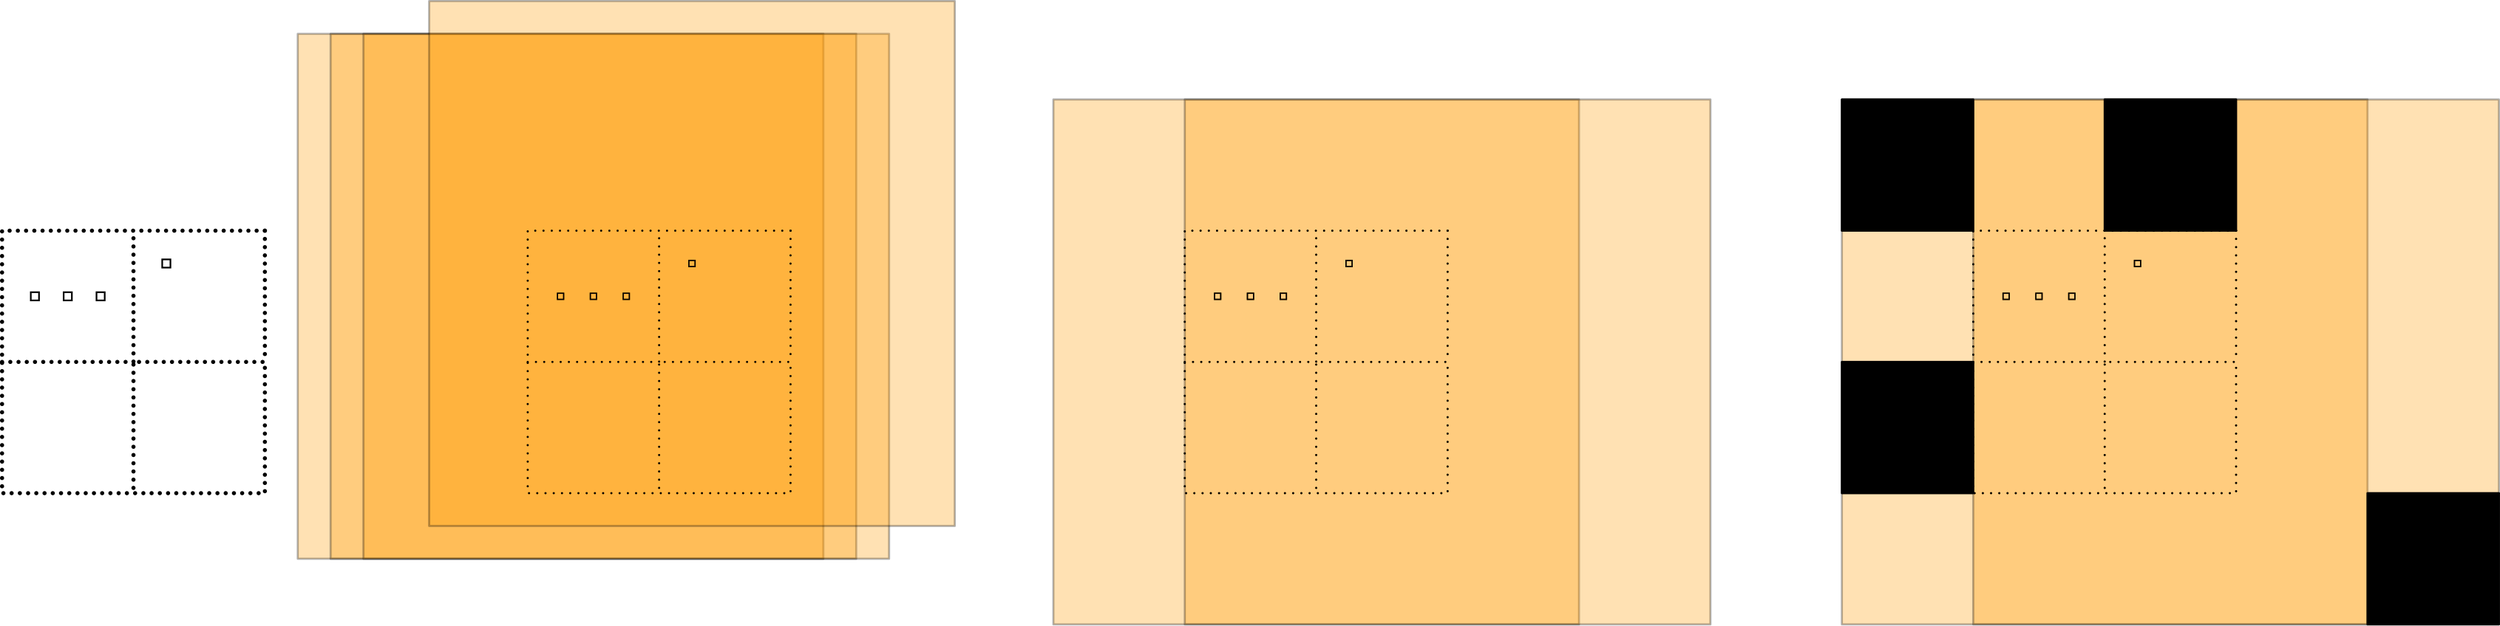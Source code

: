 <?xml version="1.0"?>
<!DOCTYPE ipe SYSTEM "ipe.dtd">
<ipe version="70206" creator="Ipe 7.2.7">
<info created="D:20180223160028" modified="D:20180223160121"/>
<ipestyle name="bettinacolors">
<color name="Bettina blue" value="0 0.4 0.796"/>
<color name="Bettina green" value="0.282 0.557 0"/>
<color name="Bettina yellow" value="1 0.604 0"/>
<color name="Bettina red" value="0.836 0 0.289"/>
</ipestyle>
<ipestyle name="tuecolors">
<color name="TUe red" value="0.967 0.192 0.192"/>
<color name="TUe cyan" value="0 0.635 0.871"/>
<color name="TUe blue" value="0 0.4 0.8"/>
<color name="TUe green" value="0.518 0.824 0"/>
<color name="TUe orange" value="1 0.604 0"/>
<color name="TUe darkred" value="0.839 0 0.29"/>
<color name="TUe darkpink" value="0.839 0 0.482"/>
<color name="TUe purple" value="0.678 0.125 0.678"/>
<color name="TUe darkblue" value="0.063 0.063 0.451"/>
<color name="TUe yellow" value="1 0.867 0"/>
<color name="TUe lime" value="0.808 0.875 0"/>
<color name="TUe aqua" value="0 0.675 0.51"/>
<color name="TUe marine" value="0 0.573 0.71"/>
</ipestyle>
<ipestyle name="extendedcolors">
<color name="CB light blue" value="0.651 0.807 0.89"/>
<color name="CB dark blue" value="0.121 0.47 0.705"/>
<color name="CB light green" value="0.698 0.874 0.541"/>
<color name="CB dark green" value="0.2 0.627 0.172"/>
<color name="CB light red" value="0.984 0.603 0.6"/>
<color name="CB dark red" value="0.89 0.102 0.109"/>
<color name="CB light orange" value="0.992 0.749 0.435"/>
<color name="CB dark orange" value="1 0.498 0"/>
<color name="CB light purple" value="0.792 0.698 0.839"/>
<color name="CB dark purple" value="0.415 0.239 0.603"/>
<color name="CB yellow" value="1 1 0.6"/>
<color name="CB brown" value="0.694 0.349 0.157"/>
<color name="CART 1" value="0.145 0.737 0.612"/>
<color name="CART 2" value="0.533 0.78 0.396"/>
<color name="CART 3" value="0.561 0.737 0.757"/>
<color name="CART 4" value="0.604 0.839 0.741"/>
<color name="CART 5" value="0.706 0.592 0.506"/>
<color name="CART 6" value="0.733 0.718 0.349"/>
<color name="CART 7" value="0.831 0.878 0.353"/>
<color name="CART 8" value="0.835 0.725 0.541"/>
<color name="CART 9" value="0.867 0.529 0.475"/>
<color name="CART 10" value="0.996 0.965 0.608"/>
<color name="CART 11" value="0.996 0.859 0.706"/>
<color name="CART 12" value="0.98 0.714 0.58"/>
<color name="CART 13" value="1 0.8 0.302"/>
<color name="Gray 0.0" value="0"/>
<color name="Gray 0.1" value="0.1"/>
<color name="Gray 0.2" value="0.2"/>
<color name="Gray 0.3" value="0.3"/>
<color name="Gray 0.4" value="0.4"/>
<color name="Gray 0.5" value="0.5"/>
<color name="Gray 0.6" value="0.6"/>
<color name="Gray 0.7" value="0.7"/>
<color name="Gray 0.8" value="0.8"/>
<color name="Gray 0.9" value="0.9"/>
<color name="Gray 1.0" value="1"/>
<dashstyle name="W dashed normal" value="[1 1.7] 0"/>
<dashstyle name="W dashed heavier" value="[2 3] 0"/>
<dashstyle name="W dashed fat" value="[3 5.1] 0"/>
<dashstyle name="W dashed ultrafat" value="[5 8.5] 0"/>
<dashstyle name="W dot normal" value="[0.01 0.8] 0"/>
<dashstyle name="W dot heavier" value="[0.01 1.6] 0"/>
<dashstyle name="W dot fat" value="[0.01 2.4] 0"/>
<dashstyle name="W dot ultrafat" value="[0.01 4] 0"/>
</ipestyle>
<ipestyle name="grids">
<gridsize name="1 pt" value="1"/>
<gridsize name="2 pts" value="2"/>
<gridsize name="4 pts" value="4"/>
<gridsize name="8 pts (~3 mm)" value="8"/>
<gridsize name="16 pts (~6 mm)" value="16"/>
<gridsize name="32 pts (~12 mm)" value="32"/>
<gridsize name="10 pts (~3.5 mm)" value="10"/>
<gridsize name="20 pts (~7 mm)" value="20"/>
<gridsize name="14 pts (~5 mm)" value="14"/>
<gridsize name="28 pts (~10 mm)" value="28"/>
<gridsize name="56 pts (~20 mm)" value="56"/>
<anglesize name="90 deg" value="90"/>
<anglesize name="60 deg" value="60"/>
<anglesize name="45 deg" value="45"/>
<anglesize name="30 deg" value="30"/>
<anglesize name="22.5 deg" value="22.5"/>
<anglesize name="10 deg" value="10"/>
<anglesize name="5 deg" value="5"/>
</ipestyle>
<ipestyle name="sizes">
<pen name="heavier" value="0.8"/>
<pen name="fat" value="1.2"/>
<pen name="ultrafat" value="2"/>
<pen name="1" value="1"/>
<pen name="2" value="2"/>
<pen name="3" value="3"/>
<pen name="4" value="4"/>
<pen name="5" value="5"/>
<pen name="6" value="6"/>
<pen name="7" value="7"/>
<pen name="8" value="8"/>
<pen name="9" value="9"/>
<pen name="10" value="10"/>
<symbolsize name="large" value="5"/>
<symbolsize name="1" value="1"/>
<symbolsize name="2" value="2"/>
<symbolsize name="3" value="3"/>
<symbolsize name="4" value="4"/>
<symbolsize name="5" value="5"/>
<symbolsize name="6" value="6"/>
<symbolsize name="7" value="7"/>
<symbolsize name="8" value="8"/>
<symbolsize name="9" value="9"/>
<symbolsize name="10" value="10"/>
<symbolsize name="small" value="2"/>
<symbolsize name="tiny" value="1.1"/>
<arrowsize name="large" value="10"/>
<arrowsize name="small" value="5"/>
<arrowsize name="tiny" value="3"/>
</ipestyle>
<ipestyle name="text">
<textsize name="large" value="\large"/>
<textsize name="small" value="\small"/>
<textsize name="tiny" value="\tiny"/>
<textsize name="Large" value="\Large"/>
<textsize name="LARGE" value="\LARGE"/>
<textsize name="huge" value="\huge"/>
<textsize name="Huge" value="\Huge"/>
<textsize name="footnote" value="\footnotesize"/>
<textstyle name="center" begin="\begin{center}" end="\end{center}"/>
<textstyle name="itemize" begin="\begin{itemize}" end="\end{itemize}"/>
<textstyle name="item" begin="\begin{itemize}\item{}" end="\end{itemize}"/>
</ipestyle>
<ipestyle name="transparency">
<opacity name="10%" value="0.1"/>
<opacity name="20%" value="0.2"/>
<opacity name="30%" value="0.3"/>
<opacity name="40%" value="0.4"/>
<opacity name="50%" value="0.5"/>
<opacity name="60%" value="0.6"/>
<opacity name="70%" value="0.7"/>
<opacity name="80%" value="0.8"/>
<opacity name="90%" value="0.9"/>
</ipestyle>
<ipestyle name="trimmed">
<symbol name="arrow/arc(spx)">
<path stroke="sym-stroke" fill="sym-stroke" pen="sym-pen">
0 0 m
-1 0.333 l
-1 -0.333 l
h
</path>
</symbol>
<symbol name="arrow/farc(spx)">
<path stroke="sym-stroke" fill="white" pen="sym-pen">
0 0 m
-1 0.333 l
-1 -0.333 l
h
</path>
</symbol>
<symbol name="arrow/ptarc(spx)">
<path stroke="sym-stroke" fill="sym-stroke" pen="sym-pen">
0 0 m
-1 0.333 l
-0.8 0 l
-1 -0.333 l
h
</path>
</symbol>
<symbol name="arrow/fptarc(spx)">
<path stroke="sym-stroke" fill="white" pen="sym-pen">
0 0 m
-1 0.333 l
-0.8 0 l
-1 -0.333 l
h
</path>
</symbol>
<symbol name="mark/circle(sx)" transformations="translations">
<path fill="sym-stroke">
0.6 0 0 0.6 0 0 e
0.4 0 0 0.4 0 0 e
</path>
</symbol>
<symbol name="mark/disk(sx)" transformations="translations">
<path fill="sym-stroke">
0.6 0 0 0.6 0 0 e
</path>
</symbol>
<symbol name="mark/fdisk(sfx)" transformations="translations">
<group>
<path fill="sym-fill">
0.5 0 0 0.5 0 0 e
</path>
<path fill="sym-stroke" fillrule="eofill">
0.6 0 0 0.6 0 0 e
0.4 0 0 0.4 0 0 e
</path>
</group>
</symbol>
<symbol name="mark/box(sx)" transformations="translations">
<path fill="sym-stroke" fillrule="eofill">
-0.6 -0.6 m
0.6 -0.6 l
0.6 0.6 l
-0.6 0.6 l
h
-0.4 -0.4 m
0.4 -0.4 l
0.4 0.4 l
-0.4 0.4 l
h
</path>
</symbol>
<symbol name="mark/square(sx)" transformations="translations">
<path fill="sym-stroke">
-0.6 -0.6 m
0.6 -0.6 l
0.6 0.6 l
-0.6 0.6 l
h
</path>
</symbol>
<symbol name="mark/fsquare(sfx)" transformations="translations">
<group>
<path fill="sym-fill">
-0.5 -0.5 m
0.5 -0.5 l
0.5 0.5 l
-0.5 0.5 l
h
</path>
<path fill="sym-stroke" fillrule="eofill">
-0.6 -0.6 m
0.6 -0.6 l
0.6 0.6 l
-0.6 0.6 l
h
-0.4 -0.4 m
0.4 -0.4 l
0.4 0.4 l
-0.4 0.4 l
h
</path>
</group>
</symbol>
<symbol name="mark/cross(sx)" transformations="translations">
<group>
<path fill="sym-stroke">
-0.43 -0.57 m
0.57 0.43 l
0.43 0.57 l
-0.57 -0.43 l
h
</path>
<path fill="sym-stroke">
-0.43 0.57 m
0.57 -0.43 l
0.43 -0.57 l
-0.57 0.43 l
h
</path>
</group>
</symbol>
<symbol name="arrow/fnormal(spx)">
<path stroke="sym-stroke" fill="white" pen="sym-pen">
0 0 m
-1 0.333 l
-1 -0.333 l
h
</path>
</symbol>
<symbol name="arrow/pointed(spx)">
<path stroke="sym-stroke" fill="sym-stroke" pen="sym-pen">
0 0 m
-1 0.333 l
-0.8 0 l
-1 -0.333 l
h
</path>
</symbol>
<symbol name="arrow/fpointed(spx)">
<path stroke="sym-stroke" fill="white" pen="sym-pen">
0 0 m
-1 0.333 l
-0.8 0 l
-1 -0.333 l
h
</path>
</symbol>
<symbol name="arrow/linear(spx)">
<path stroke="sym-stroke" pen="sym-pen">
-1 0.333 m
0 0 l
-1 -0.333 l
</path>
</symbol>
<symbol name="arrow/fdouble(spx)">
<path stroke="sym-stroke" fill="white" pen="sym-pen">
0 0 m
-1 0.333 l
-1 -0.333 l
h
-1 0 m
-2 0.333 l
-2 -0.333 l
h
</path>
</symbol>
<symbol name="arrow/double(spx)">
<path stroke="sym-stroke" fill="sym-stroke" pen="sym-pen">
0 0 m
-1 0.333 l
-1 -0.333 l
h
-1 0 m
-2 0.333 l
-2 -0.333 l
h
</path>
</symbol>
<tiling name="falling" angle="-60" step="4" width="1"/>
<tiling name="rising" angle="30" step="4" width="1"/>
</ipestyle>
<page>
<layer name="alpha"/>
<view layers="alpha" active="alpha"/>
<path layer="alpha" stroke="black" dash="W dot ultrafat" pen="2" cap="1" join="1">
192 768 m
64 768 l
64 640 l
192 640 l
192 704 l
128 704 l
128 640 l
</path>
<path stroke="black" dash="W dot ultrafat" pen="2" cap="1" join="1">
64 704 m
128 704 l
128 768 l
</path>
<path stroke="black" dash="W dot ultrafat" pen="2" cap="1" join="1">
192 768 m
192 704 l
</path>
<use name="mark/box(sx)" pos="80 736" size="4" stroke="black"/>
<use name="mark/box(sx)" pos="96 736" size="4" stroke="black"/>
<use name="mark/box(sx)" pos="112 736" size="4" stroke="black"/>
<use name="mark/box(sx)" pos="144 752" size="4" stroke="black"/>
<path matrix="1 0 0 1 256 0" stroke="black" dash="W dot ultrafat" pen="1" cap="1" join="1">
192 768 m
64 768 l
64 640 l
192 640 l
192 704 l
128 704 l
128 640 l
</path>
<path matrix="1 0 0 1 256 0" stroke="black" dash="W dot ultrafat" pen="1" cap="1" join="1">
64 704 m
128 704 l
128 768 l
</path>
<path matrix="1 0 0 1 256 0" stroke="black" dash="W dot ultrafat" pen="1" cap="1" join="1">
192 768 m
192 704 l
</path>
<use matrix="1 0 0 1 256 0" name="mark/box(sx)" pos="80 736" size="normal" stroke="black"/>
<use matrix="1 0 0 1 256 0" name="mark/box(sx)" pos="96 736" size="normal" stroke="black"/>
<use matrix="1 0 0 1 256 0" name="mark/box(sx)" pos="112 736" size="normal" stroke="black"/>
<use matrix="1 0 0 1 256 0" name="mark/box(sx)" pos="144 752" size="normal" stroke="black"/>
<path matrix="1 0 0 1 -48 32" stroke="black" fill="Bettina yellow" pen="1" cap="1" join="1" opacity="30%">
256 832 m
256 576 l
512 576 l
512 832 l
h
</path>
<path matrix="1 0 0 1 -32 32" stroke="black" fill="Bettina yellow" pen="1" cap="1" join="1" opacity="30%">
256 832 m
256 576 l
512 576 l
512 832 l
h
</path>
<path matrix="1 0 0 1 -16 32" stroke="black" fill="Bettina yellow" pen="1" cap="1" join="1" opacity="30%">
256 832 m
256 576 l
512 576 l
512 832 l
h
</path>
<path matrix="1 0 0 1 16 48" stroke="black" fill="Bettina yellow" pen="1" cap="1" join="1" opacity="30%">
256 832 m
256 576 l
512 576 l
512 832 l
h
</path>
<path matrix="1 0 0 1 256 0" stroke="black" dash="W dot ultrafat" pen="1" cap="1" join="1">
192 768 m
64 768 l
64 640 l
192 640 l
192 704 l
128 704 l
128 640 l
</path>
<path matrix="1 0 0 1 256 0" stroke="black" dash="W dot ultrafat" pen="1" cap="1" join="1">
64 704 m
128 704 l
128 768 l
</path>
<path matrix="1 0 0 1 256 0" stroke="black" dash="W dot ultrafat" pen="1" cap="1" join="1">
192 768 m
192 704 l
</path>
<use matrix="1 0 0 1 256 0" name="mark/box(sx)" pos="80 736" size="3" stroke="black"/>
<use matrix="1 0 0 1 256 0" name="mark/box(sx)" pos="96 736" size="3" stroke="black"/>
<use matrix="1 0 0 1 256 0" name="mark/box(sx)" pos="112 736" size="3" stroke="black"/>
<use matrix="1 0 0 1 256 0" name="mark/box(sx)" pos="144 752" size="3" stroke="black"/>
<path matrix="1 0 0 1 576 0" stroke="black" dash="W dot ultrafat" pen="1" cap="1" join="1">
192 768 m
64 768 l
64 640 l
192 640 l
192 704 l
128 704 l
128 640 l
</path>
<path matrix="1 0 0 1 576 0" stroke="black" dash="W dot ultrafat" pen="1" cap="1" join="1">
64 704 m
128 704 l
128 768 l
</path>
<path matrix="1 0 0 1 576 0" stroke="black" dash="W dot ultrafat" pen="1" cap="1" join="1">
192 768 m
192 704 l
</path>
<use matrix="1 0 0 1 576 0" name="mark/box(sx)" pos="80 736" size="normal" stroke="black"/>
<use matrix="1 0 0 1 576 0" name="mark/box(sx)" pos="96 736" size="normal" stroke="black"/>
<use matrix="1 0 0 1 576 0" name="mark/box(sx)" pos="112 736" size="normal" stroke="black"/>
<use matrix="1 0 0 1 576 0" name="mark/box(sx)" pos="144 752" size="normal" stroke="black"/>
<path matrix="1 0 0 1 384 256" stroke="black" fill="Bettina yellow" pen="1" cap="1" join="1" opacity="30%">
192 576 m
192 320 l
448 320 l
448 576 l
h
</path>
<path matrix="1 0 0 1 448 256" stroke="black" fill="Bettina yellow" pen="1" cap="1" join="1" opacity="30%">
192 576 m
192 320 l
448 320 l
448 576 l
h
</path>
<path matrix="1 0 0 1 576 0" stroke="black" dash="W dot ultrafat" pen="1" cap="1" join="1">
192 768 m
64 768 l
64 640 l
192 640 l
192 704 l
128 704 l
128 640 l
</path>
<path matrix="1 0 0 1 576 0" stroke="black" dash="W dot ultrafat" pen="1" cap="1" join="1">
64 704 m
128 704 l
128 768 l
</path>
<use matrix="1 0 0 1 576 0" name="mark/box(sx)" pos="80 736" size="normal" stroke="black"/>
<use matrix="1 0 0 1 576 0" name="mark/box(sx)" pos="96 736" size="normal" stroke="black"/>
<use matrix="1 0 0 1 576 0" name="mark/box(sx)" pos="112 736" size="normal" stroke="black"/>
<use matrix="1 0 0 1 576 0" name="mark/box(sx)" pos="144 752" size="normal" stroke="black"/>
<path matrix="1 0 0 1 576 0" stroke="black" dash="W dot ultrafat" pen="1" cap="1" join="1">
192 768 m
192 704 l
</path>
<path matrix="1 0 0 1 960 0" stroke="black" dash="W dot ultrafat" pen="1" cap="1" join="1">
192 768 m
64 768 l
64 640 l
192 640 l
192 704 l
128 704 l
128 640 l
</path>
<path matrix="1 0 0 1 960 0" stroke="black" dash="W dot ultrafat" pen="1" cap="1" join="1">
64 704 m
128 704 l
128 768 l
</path>
<path matrix="1 0 0 1 960 0" stroke="black" dash="W dot ultrafat" pen="1" cap="1" join="1">
192 768 m
192 704 l
</path>
<use matrix="1 0 0 1 960 0" name="mark/box(sx)" pos="80 736" size="normal" stroke="black"/>
<use matrix="1 0 0 1 960 0" name="mark/box(sx)" pos="96 736" size="normal" stroke="black"/>
<use matrix="1 0 0 1 960 0" name="mark/box(sx)" pos="112 736" size="normal" stroke="black"/>
<use matrix="1 0 0 1 960 0" name="mark/box(sx)" pos="144 752" size="normal" stroke="black"/>
<path matrix="1 0 0 1 768 256" stroke="black" fill="Bettina yellow" pen="1" cap="1" join="1" opacity="30%">
192 576 m
192 320 l
448 320 l
448 576 l
h
</path>
<path matrix="1 0 0 1 832 256" stroke="black" fill="Bettina yellow" pen="1" cap="1" join="1" opacity="30%">
192 576 m
192 320 l
448 320 l
448 576 l
h
</path>
<path matrix="1 0 0 1 960 0" stroke="black" dash="W dot ultrafat" pen="1" cap="1" join="1">
192 768 m
64 768 l
64 640 l
192 640 l
192 704 l
128 704 l
128 640 l
</path>
<path matrix="1 0 0 1 960 0" stroke="black" dash="W dot ultrafat" pen="1" cap="1" join="1">
64 704 m
128 704 l
128 768 l
</path>
<use matrix="1 0 0 1 960 0" name="mark/box(sx)" pos="80 736" size="normal" stroke="black"/>
<use matrix="1 0 0 1 960 0" name="mark/box(sx)" pos="96 736" size="normal" stroke="black"/>
<use matrix="1 0 0 1 960 0" name="mark/box(sx)" pos="112 736" size="normal" stroke="black"/>
<use matrix="1 0 0 1 960 0" name="mark/box(sx)" pos="144 752" size="normal" stroke="black"/>
<path matrix="1 0 0 1 960 0" stroke="black" dash="W dot ultrafat" pen="1" cap="1" join="1">
192 768 m
192 704 l
</path>
<path stroke="black" fill="black" pen="1" cap="1" join="1">
1024 832 m
1024 768 l
960 768 l
960 832 l
h
</path>
<path stroke="black" fill="black" pen="1" cap="1" join="1">
1024 704 m
1024 640 l
960 640 l
960 704 l
h
</path>
<path stroke="black" fill="black" pen="1" cap="1" join="1">
1152 832 m
1152 768 l
1088 768 l
1088 832 l
h
</path>
<path stroke="black" fill="black" pen="1" cap="1" join="1">
1280 576 m
1280 640 l
1216 640 l
1216 576 l
h
</path>
</page>
</ipe>
